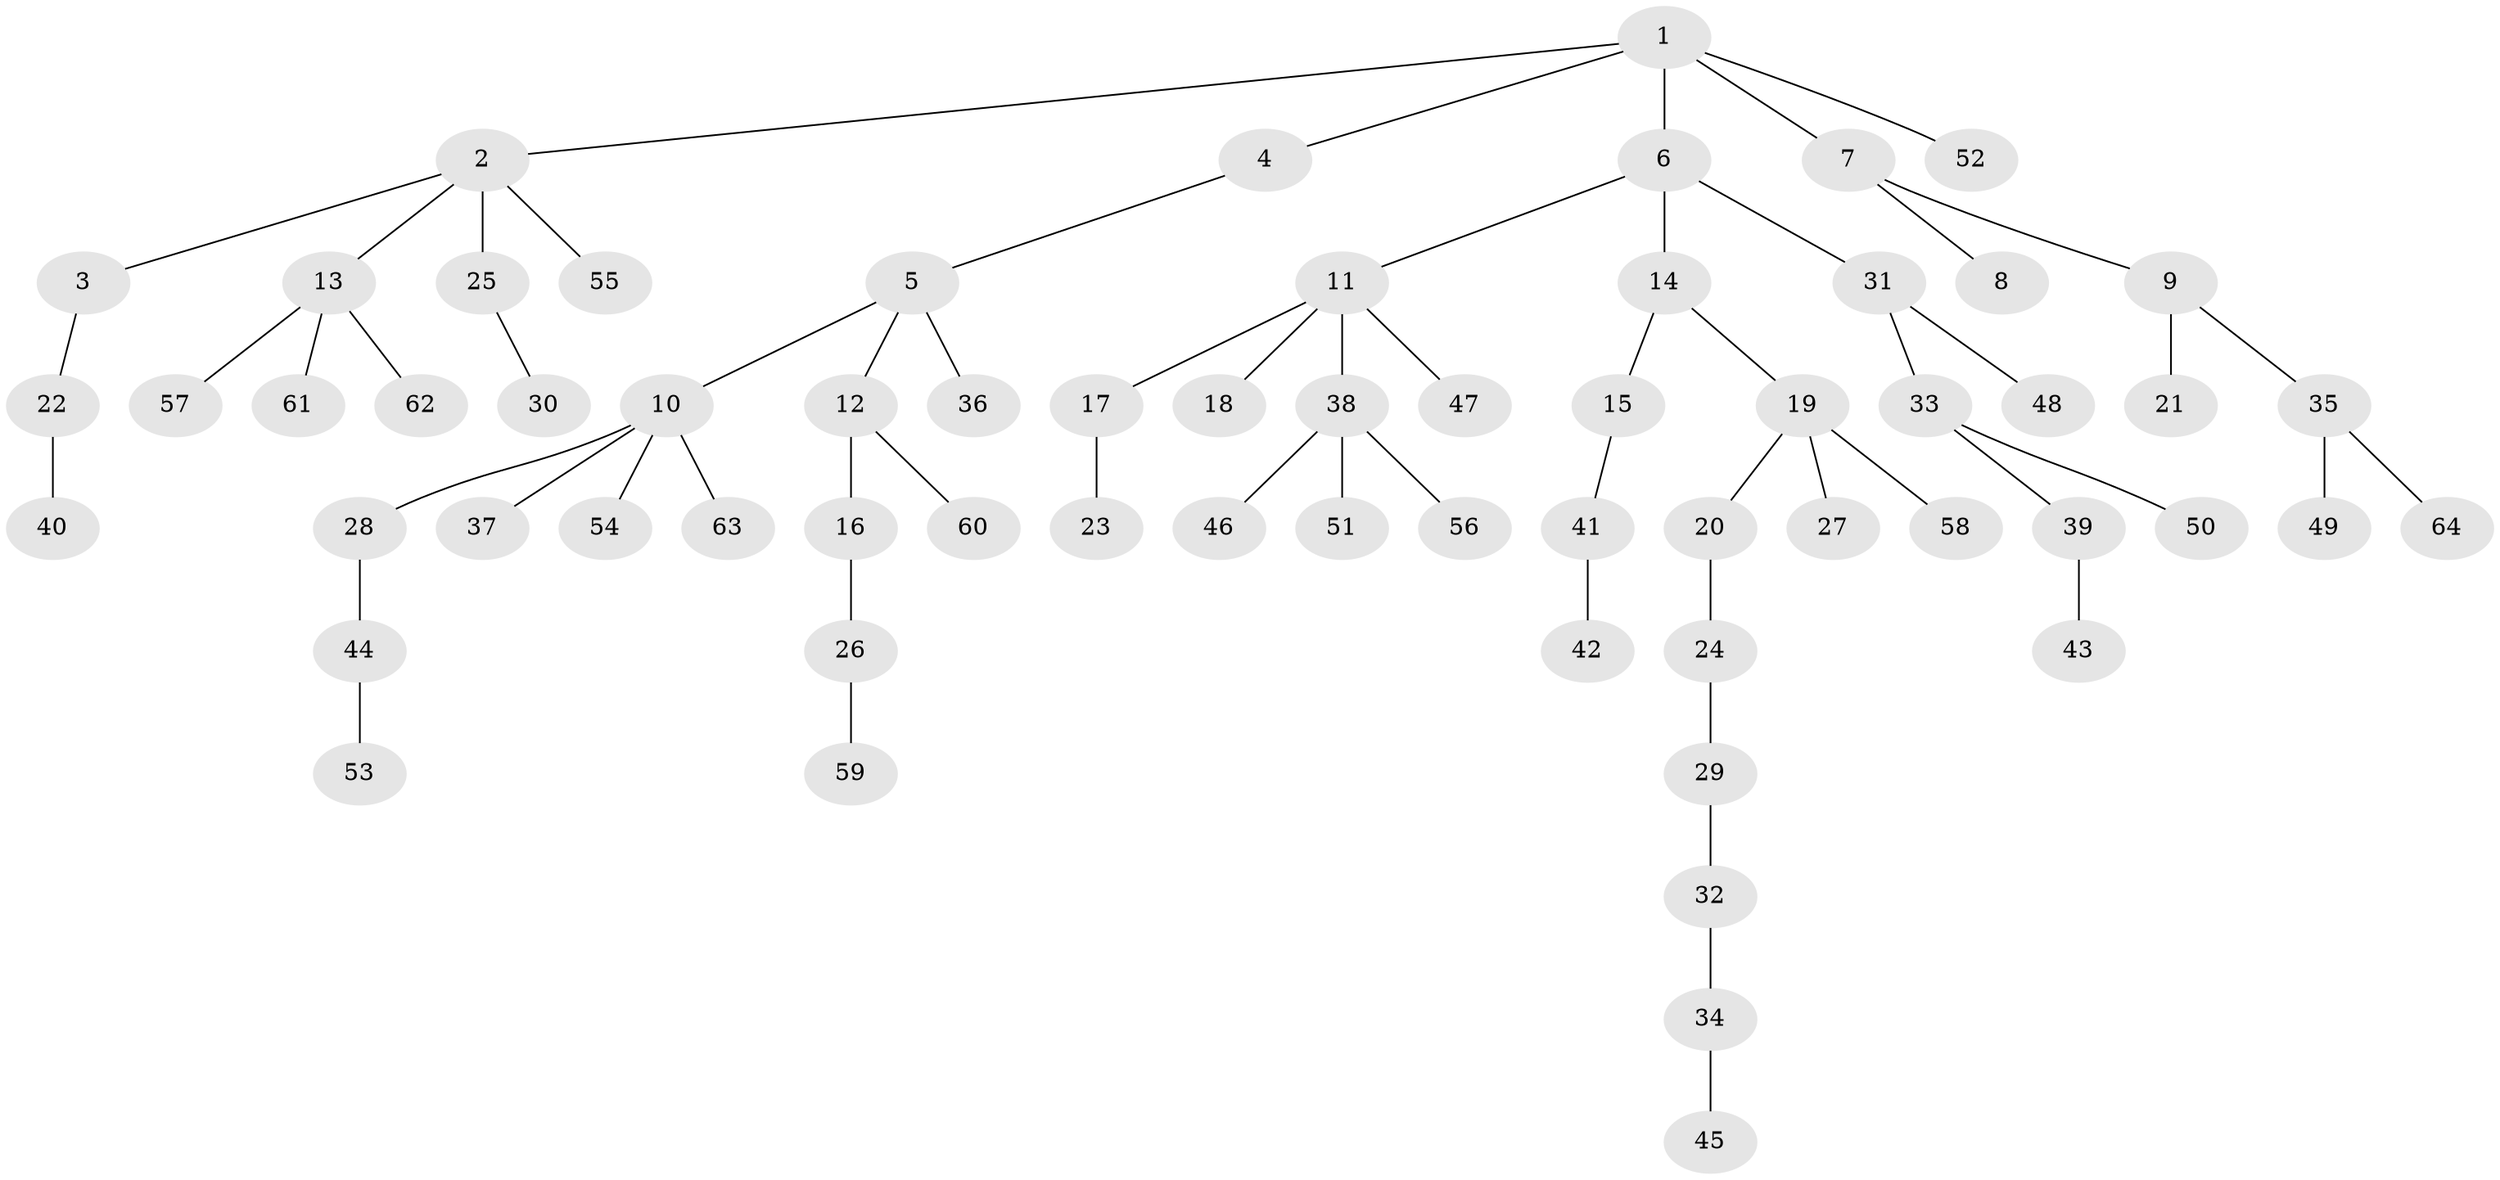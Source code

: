 // coarse degree distribution, {4: 0.11538461538461539, 3: 0.11538461538461539, 2: 0.34615384615384615, 1: 0.4230769230769231}
// Generated by graph-tools (version 1.1) at 2025/37/03/04/25 23:37:25]
// undirected, 64 vertices, 63 edges
graph export_dot {
  node [color=gray90,style=filled];
  1;
  2;
  3;
  4;
  5;
  6;
  7;
  8;
  9;
  10;
  11;
  12;
  13;
  14;
  15;
  16;
  17;
  18;
  19;
  20;
  21;
  22;
  23;
  24;
  25;
  26;
  27;
  28;
  29;
  30;
  31;
  32;
  33;
  34;
  35;
  36;
  37;
  38;
  39;
  40;
  41;
  42;
  43;
  44;
  45;
  46;
  47;
  48;
  49;
  50;
  51;
  52;
  53;
  54;
  55;
  56;
  57;
  58;
  59;
  60;
  61;
  62;
  63;
  64;
  1 -- 2;
  1 -- 4;
  1 -- 6;
  1 -- 7;
  1 -- 52;
  2 -- 3;
  2 -- 13;
  2 -- 25;
  2 -- 55;
  3 -- 22;
  4 -- 5;
  5 -- 10;
  5 -- 12;
  5 -- 36;
  6 -- 11;
  6 -- 14;
  6 -- 31;
  7 -- 8;
  7 -- 9;
  9 -- 21;
  9 -- 35;
  10 -- 28;
  10 -- 37;
  10 -- 54;
  10 -- 63;
  11 -- 17;
  11 -- 18;
  11 -- 38;
  11 -- 47;
  12 -- 16;
  12 -- 60;
  13 -- 57;
  13 -- 61;
  13 -- 62;
  14 -- 15;
  14 -- 19;
  15 -- 41;
  16 -- 26;
  17 -- 23;
  19 -- 20;
  19 -- 27;
  19 -- 58;
  20 -- 24;
  22 -- 40;
  24 -- 29;
  25 -- 30;
  26 -- 59;
  28 -- 44;
  29 -- 32;
  31 -- 33;
  31 -- 48;
  32 -- 34;
  33 -- 39;
  33 -- 50;
  34 -- 45;
  35 -- 49;
  35 -- 64;
  38 -- 46;
  38 -- 51;
  38 -- 56;
  39 -- 43;
  41 -- 42;
  44 -- 53;
}
